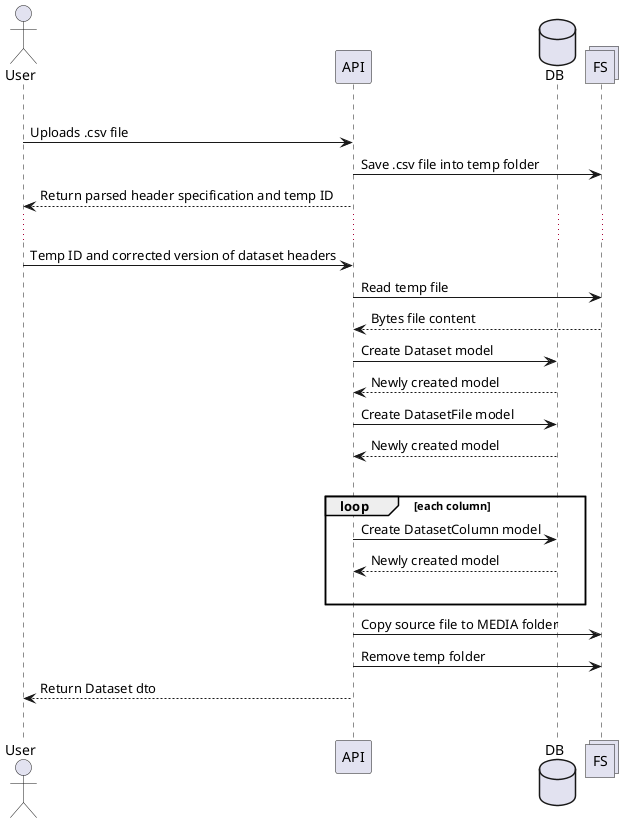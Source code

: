 @startuml
actor User
participant API
database DB
collections FS
|||
User -> API: Uploads .csv file
API -> FS: Save .csv file into temp folder
API --> User: Return parsed header specification and temp ID
...
User -> API: Temp ID and corrected version of dataset headers
API -> FS: Read temp file
FS --> API: Bytes file content
API -> DB: Create Dataset model
DB --> API: Newly created model
API -> DB: Create DatasetFile model
DB --> API: Newly created model
|||
loop each column
    API -> DB: Create DatasetColumn model
    DB --> API: Newly created model
    |||
end
API -> FS: Copy source file to MEDIA folder
API -> FS: Remove temp folder
API --> User: Return Dataset dto
|||
@enduml
